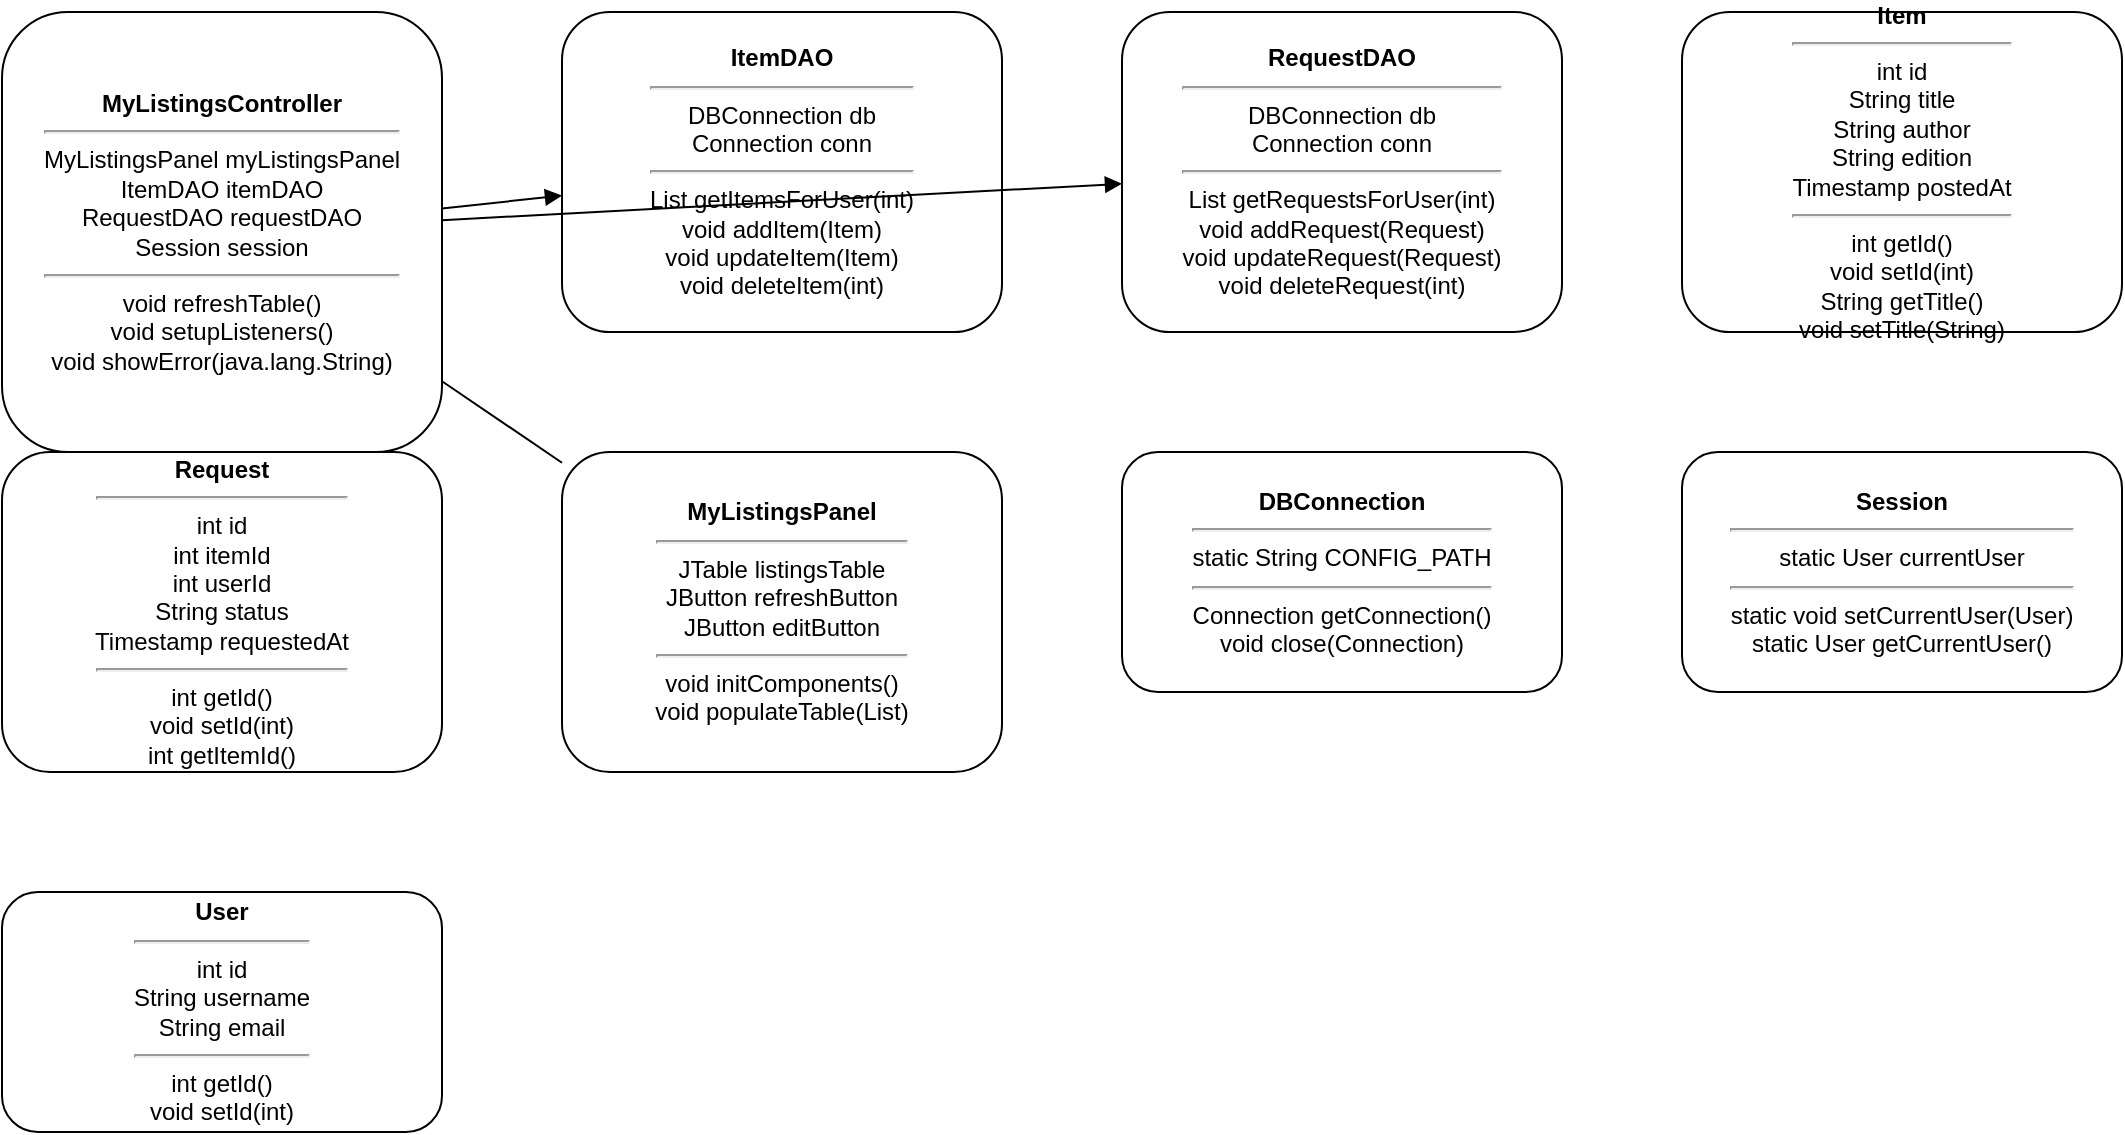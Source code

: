 <?xml version="1.0" encoding="UTF-8"?>
<mxfile>
  <diagram id="diagram1" name="Page-1">
    <mxGraphModel dx="1200" dy="800" grid="1" gridSize="10" guides="1" tooltips="1"
      connect="1" arrows="1" fold="1" page="1" pageScale="1" pageWidth="827" pageHeight="1169"
      math="0" shadow="0">
      <root>
        <mxCell id="0"/>
        <mxCell id="1" parent="0"/>

        <mxCell id="mxCell1"
          value="&lt;b&gt;MyListingsController&lt;/b&gt;&lt;hr/&gt;MyListingsPanel myListingsPanel&lt;br/&gt;ItemDAO itemDAO&lt;br/&gt;RequestDAO requestDAO&lt;br/&gt;Session session&lt;br/&gt;&lt;hr/&gt;void refreshTable()&lt;br/&gt;void setupListeners()&lt;br/&gt;void showError(java.lang.String)&lt;br/&gt;"
          style="rounded=1;whiteSpace=wrap;html=1;" vertex="1" parent="1">
          <mxGeometry x="40" y="40" width="220" height="220" as="geometry"/>
        </mxCell>

        <mxCell id="mxCell2"
          value="&lt;b&gt;ItemDAO&lt;/b&gt;&lt;hr/&gt;DBConnection db&lt;br/&gt;Connection conn&lt;br/&gt;&lt;hr/&gt;List&lt;Item&gt; getItemsForUser(int)&lt;br/&gt;void addItem(Item)&lt;br/&gt;void updateItem(Item)&lt;br/&gt;void deleteItem(int)&lt;br/&gt;"
          style="rounded=1;whiteSpace=wrap;html=1;" vertex="1" parent="1">
          <mxGeometry x="320" y="40" width="220" height="160" as="geometry"/>
        </mxCell>

        <mxCell id="mxCell3"
          value="&lt;b&gt;RequestDAO&lt;/b&gt;&lt;hr/&gt;DBConnection db&lt;br/&gt;Connection conn&lt;br/&gt;&lt;hr/&gt;List&lt;Request&gt; getRequestsForUser(int)&lt;br/&gt;void addRequest(Request)&lt;br/&gt;void updateRequest(Request)&lt;br/&gt;void deleteRequest(int)&lt;br/&gt;"
          style="rounded=1;whiteSpace=wrap;html=1;" vertex="1" parent="1">
          <mxGeometry x="600" y="40" width="220" height="160" as="geometry"/>
        </mxCell>

        <mxCell id="mxCell4"
          value="&lt;b&gt;Item&lt;/b&gt;&lt;hr/&gt;int id&lt;br/&gt;String title&lt;br/&gt;String author&lt;br/&gt;String edition&lt;br/&gt;Timestamp postedAt&lt;br/&gt;&lt;hr/&gt;int getId()&lt;br/&gt;void setId(int)&lt;br/&gt;String getTitle()&lt;br/&gt;void setTitle(String)&lt;br/&gt;"
          style="rounded=1;whiteSpace=wrap;html=1;" vertex="1" parent="1">
          <mxGeometry x="880" y="40" width="220" height="160" as="geometry"/>
        </mxCell>

        <mxCell id="mxCell5"
          value="&lt;b&gt;Request&lt;/b&gt;&lt;hr/&gt;int id&lt;br/&gt;int itemId&lt;br/&gt;int userId&lt;br/&gt;String status&lt;br/&gt;Timestamp requestedAt&lt;br/&gt;&lt;hr/&gt;int getId()&lt;br/&gt;void setId(int)&lt;br/&gt;int getItemId()&lt;br/&gt;"
          style="rounded=1;whiteSpace=wrap;html=1;" vertex="1" parent="1">
          <mxGeometry x="40" y="260" width="220" height="160" as="geometry"/>
        </mxCell>

        <mxCell id="mxCell6"
          value="&lt;b&gt;MyListingsPanel&lt;/b&gt;&lt;hr/&gt;JTable listingsTable&lt;br/&gt;JButton refreshButton&lt;br/&gt;JButton editButton&lt;br/&gt;&lt;hr/&gt;void initComponents()&lt;br/&gt;void populateTable(List&lt;Item&gt;)&lt;br/&gt;"
          style="rounded=1;whiteSpace=wrap;html=1;" vertex="1" parent="1">
          <mxGeometry x="320" y="260" width="220" height="160" as="geometry"/>
        </mxCell>

        <mxCell id="mxCell7"
          value="&lt;b&gt;DBConnection&lt;/b&gt;&lt;hr/&gt;static String CONFIG_PATH&lt;br/&gt;&lt;hr/&gt;Connection getConnection()&lt;br/&gt;void close(Connection)&lt;br/&gt;"
          style="rounded=1;whiteSpace=wrap;html=1;" vertex="1" parent="1">
          <mxGeometry x="600" y="260" width="220" height="120" as="geometry"/>
        </mxCell>

        <mxCell id="mxCell8"
          value="&lt;b&gt;Session&lt;/b&gt;&lt;hr/&gt;static User currentUser&lt;br/&gt;&lt;hr/&gt;static void setCurrentUser(User)&lt;br/&gt;static User getCurrentUser()&lt;br/&gt;"
          style="rounded=1;whiteSpace=wrap;html=1;" vertex="1" parent="1">
          <mxGeometry x="880" y="260" width="220" height="120" as="geometry"/>
        </mxCell>

        <mxCell id="mxCell9"
          value="&lt;b&gt;User&lt;/b&gt;&lt;hr/&gt;int id&lt;br/&gt;String username&lt;br/&gt;String email&lt;br/&gt;&lt;hr/&gt;int getId()&lt;br/&gt;void setId(int)&lt;br/&gt;"
          style="rounded=1;whiteSpace=wrap;html=1;" vertex="1" parent="1">
          <mxGeometry x="40" y="480" width="220" height="120" as="geometry"/>
        </mxCell>

        <!-- Example relationships -->
        <mxCell id="edge2000" style="endArrow=block;endFill=1;" edge="1" parent="1" source="mxCell1" target="mxCell2">
          <mxGeometry relative="1" as="geometry"/>
        </mxCell>
        <mxCell id="edge2001" style="endArrow=block;endFill=1;" edge="1" parent="1" source="mxCell1" target="mxCell3">
          <mxGeometry relative="1" as="geometry"/>
        </mxCell>
        <mxCell id="edge2002" style="endArrow=none;" edge="1" parent="1" source="mxCell1" target="mxCell6">
          <mxGeometry relative="1" as="geometry"/>
        </mxCell>

      </root>
    </mxGraphModel>
  </diagram>
</mxfile>
